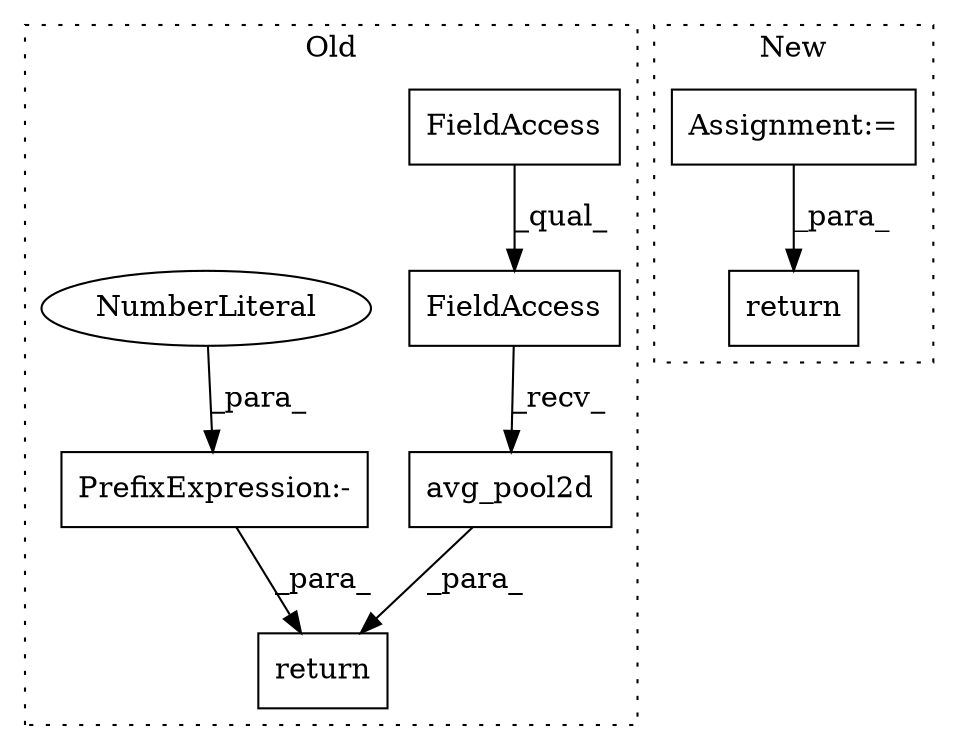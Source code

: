 digraph G {
subgraph cluster0 {
1 [label="avg_pool2d" a="32" s="1698,1738" l="11,1" shape="box"];
3 [label="FieldAccess" a="22" s="1678" l="19" shape="box"];
4 [label="FieldAccess" a="22" s="1678" l="8" shape="box"];
5 [label="return" a="41" s="1801" l="7" shape="box"];
6 [label="PrefixExpression:-" a="38" s="1764" l="1" shape="box"];
7 [label="NumberLiteral" a="34" s="1765" l="1" shape="ellipse"];
label = "Old";
style="dotted";
}
subgraph cluster1 {
2 [label="return" a="41" s="1644" l="7" shape="box"];
8 [label="Assignment:=" a="7" s="1570" l="1" shape="box"];
label = "New";
style="dotted";
}
1 -> 5 [label="_para_"];
3 -> 1 [label="_recv_"];
4 -> 3 [label="_qual_"];
6 -> 5 [label="_para_"];
7 -> 6 [label="_para_"];
8 -> 2 [label="_para_"];
}